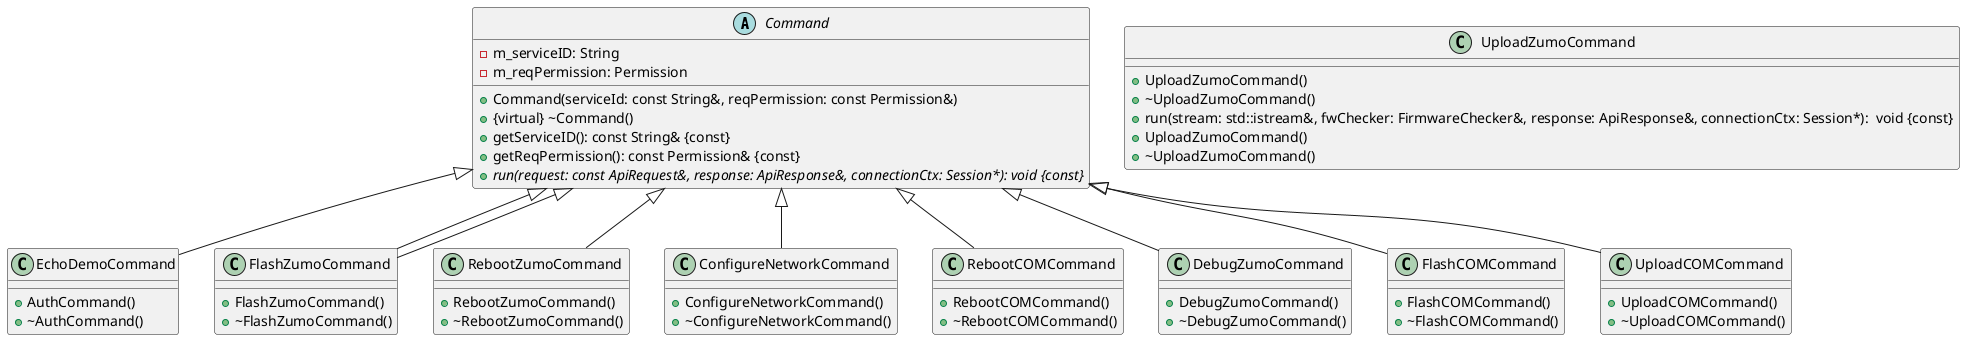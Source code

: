 @startuml

abstract class Command
{
    - m_serviceID: String
    - m_reqPermission: Permission
    + Command(serviceId: const String&, reqPermission: const Permission&)
    + {virtual} ~Command()
    + getServiceID(): const String& {const}
    + getReqPermission(): const Permission& {const}
    + {abstract} run(request: const ApiRequest&, response: ApiResponse&, connectionCtx: Session*): void {const}
}

class EchoDemoCommand
{
    + AuthCommand()
    + ~AuthCommand()
}
Command <|-down-EchoDemoCommand

class FlashZumoCommand
{
    + FlashZumoCommand()
    + ~FlashZumoCommand()
}
Command <|-down-FlashZumoCommand

class UploadZumoCommand
{
    + UploadZumoCommand()
    + ~UploadZumoCommand()
    + run(stream: std::istream&, fwChecker: FirmwareChecker&, response: ApiResponse&, connectionCtx: Session*):  void {const}
}

class UploadZumoCommand
{
    + UploadZumoCommand()
    + ~UploadZumoCommand()
}
Command <|-down-FlashZumoCommand

class RebootZumoCommand
{
    + RebootZumoCommand()
    + ~RebootZumoCommand()

}
Command <|-down-RebootZumoCommand

class ConfigureNetworkCommand
{
    + ConfigureNetworkCommand()
    + ~ConfigureNetworkCommand()
}
Command <|-down-ConfigureNetworkCommand

class RebootCOMCommand
{
    + RebootCOMCommand()
    + ~RebootCOMCommand()
}
Command <|-down-RebootCOMCommand

class DebugZumoCommand
{
    + DebugZumoCommand()
    + ~DebugZumoCommand()
}
Command <|-down-DebugZumoCommand

class FlashCOMCommand
{
    + FlashCOMCommand()
    + ~FlashCOMCommand()
}
Command <|-down-FlashCOMCommand

class UploadCOMCommand
{
    + UploadCOMCommand()
    + ~UploadCOMCommand()
}
Command <|-down-UploadCOMCommand

@enduml
